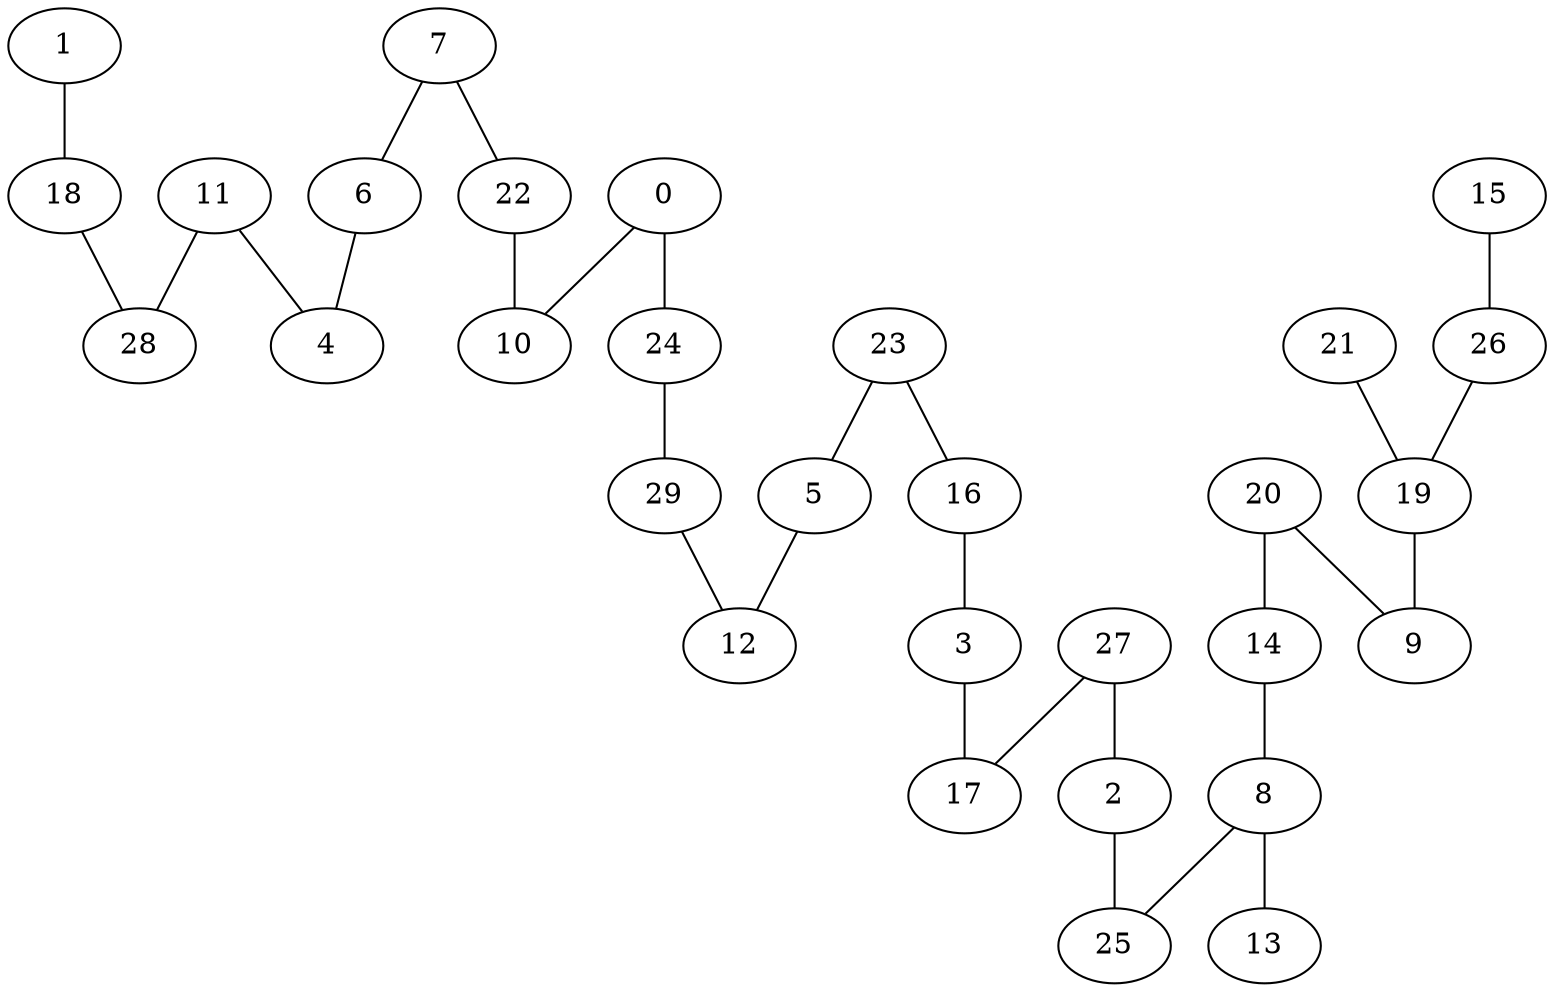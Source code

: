 strict graph G {
1;
18;
28;
11;
4;
6;
7;
22;
10;
0;
24;
29;
12;
5;
23;
16;
3;
17;
27;
2;
25;
8;
14;
20;
9;
19;
21;
26;
15;
13;
29 -- 12;
11 -- 28;
0 -- 10;
18 -- 28;
15 -- 26;
0 -- 24;
22 -- 10;
5 -- 12;
23 -- 5;
16 -- 3;
2 -- 25;
8 -- 25;
14 -- 8;
11 -- 4;
26 -- 19;
1 -- 18;
6 -- 4;
19 -- 9;
7 -- 22;
24 -- 29;
23 -- 16;
8 -- 13;
7 -- 6;
20 -- 14;
3 -- 17;
27 -- 17;
21 -- 19;
27 -- 2;
20 -- 9;
}
